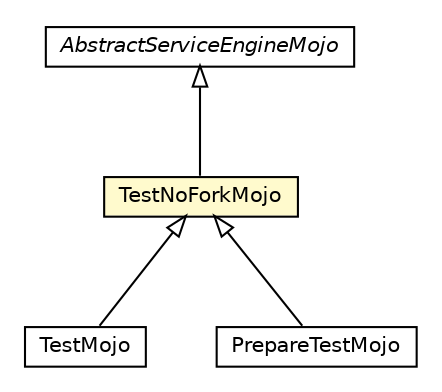 #!/usr/local/bin/dot
#
# Class diagram 
# Generated by UMLGraph version R5_6-24-gf6e263 (http://www.umlgraph.org/)
#

digraph G {
	edge [fontname="Helvetica",fontsize=10,labelfontname="Helvetica",labelfontsize=10];
	node [fontname="Helvetica",fontsize=10,shape=plaintext];
	nodesep=0.25;
	ranksep=0.5;
	// fr.fastconnect.factory.tibco.bw.fcunit.TestMojo
	c170 [label=<<table title="fr.fastconnect.factory.tibco.bw.fcunit.TestMojo" border="0" cellborder="1" cellspacing="0" cellpadding="2" port="p" href="./TestMojo.html">
		<tr><td><table border="0" cellspacing="0" cellpadding="1">
<tr><td align="center" balign="center"> TestMojo </td></tr>
		</table></td></tr>
		</table>>, URL="./TestMojo.html", fontname="Helvetica", fontcolor="black", fontsize=10.0];
	// fr.fastconnect.factory.tibco.bw.fcunit.PrepareTestMojo
	c171 [label=<<table title="fr.fastconnect.factory.tibco.bw.fcunit.PrepareTestMojo" border="0" cellborder="1" cellspacing="0" cellpadding="2" port="p" href="./PrepareTestMojo.html">
		<tr><td><table border="0" cellspacing="0" cellpadding="1">
<tr><td align="center" balign="center"> PrepareTestMojo </td></tr>
		</table></td></tr>
		</table>>, URL="./PrepareTestMojo.html", fontname="Helvetica", fontcolor="black", fontsize=10.0];
	// fr.fastconnect.factory.tibco.bw.fcunit.TestNoForkMojo
	c173 [label=<<table title="fr.fastconnect.factory.tibco.bw.fcunit.TestNoForkMojo" border="0" cellborder="1" cellspacing="0" cellpadding="2" port="p" bgcolor="lemonChiffon" href="./TestNoForkMojo.html">
		<tr><td><table border="0" cellspacing="0" cellpadding="1">
<tr><td align="center" balign="center"> TestNoForkMojo </td></tr>
		</table></td></tr>
		</table>>, URL="./TestNoForkMojo.html", fontname="Helvetica", fontcolor="black", fontsize=10.0];
	//fr.fastconnect.factory.tibco.bw.fcunit.TestMojo extends fr.fastconnect.factory.tibco.bw.fcunit.TestNoForkMojo
	c173:p -> c170:p [dir=back,arrowtail=empty];
	//fr.fastconnect.factory.tibco.bw.fcunit.PrepareTestMojo extends fr.fastconnect.factory.tibco.bw.fcunit.TestNoForkMojo
	c173:p -> c171:p [dir=back,arrowtail=empty];
	//fr.fastconnect.factory.tibco.bw.fcunit.TestNoForkMojo extends fr.fastconnect.factory.tibco.bw.maven.bwengine.AbstractServiceEngineMojo
	c182:p -> c173:p [dir=back,arrowtail=empty];
	// fr.fastconnect.factory.tibco.bw.maven.bwengine.AbstractServiceEngineMojo
	c182 [label=<<table title="fr.fastconnect.factory.tibco.bw.maven.bwengine.AbstractServiceEngineMojo" border="0" cellborder="1" cellspacing="0" cellpadding="2" port="p" href="http://java.sun.com/j2se/1.4.2/docs/api/fr/fastconnect/factory/tibco/bw/maven/bwengine/AbstractServiceEngineMojo.html">
		<tr><td><table border="0" cellspacing="0" cellpadding="1">
<tr><td align="center" balign="center"><font face="Helvetica-Oblique"> AbstractServiceEngineMojo </font></td></tr>
		</table></td></tr>
		</table>>, URL="http://java.sun.com/j2se/1.4.2/docs/api/fr/fastconnect/factory/tibco/bw/maven/bwengine/AbstractServiceEngineMojo.html", fontname="Helvetica", fontcolor="black", fontsize=10.0];
}

